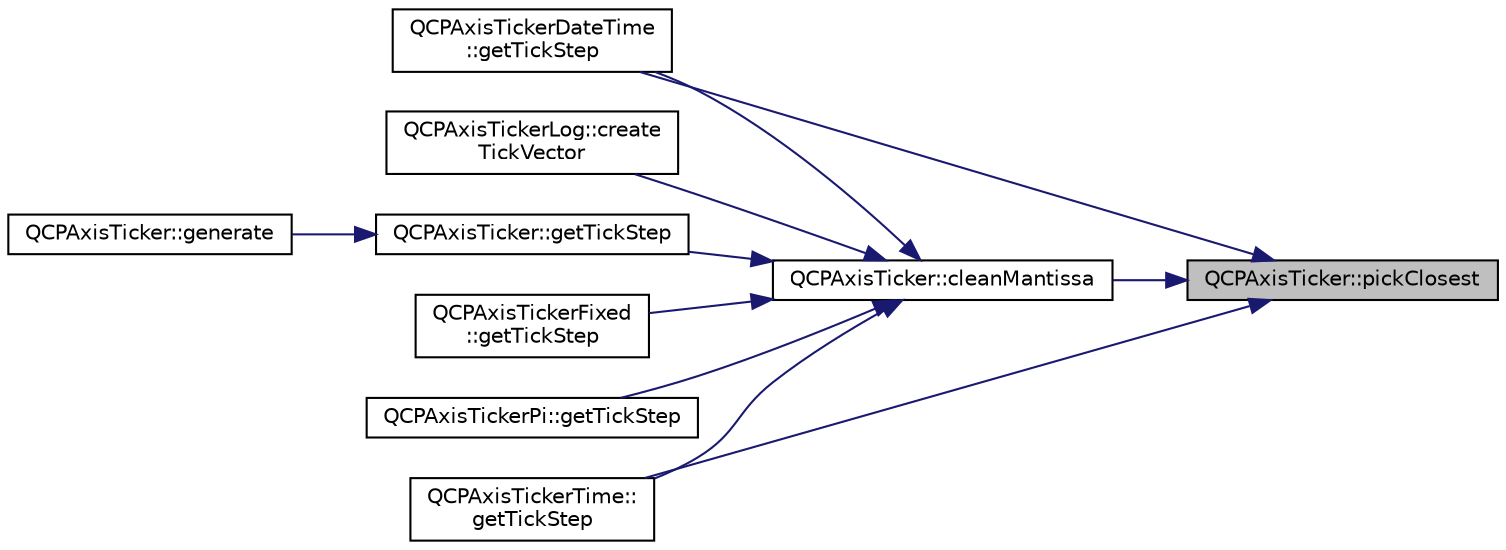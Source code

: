 digraph "QCPAxisTicker::pickClosest"
{
 // LATEX_PDF_SIZE
  edge [fontname="Helvetica",fontsize="10",labelfontname="Helvetica",labelfontsize="10"];
  node [fontname="Helvetica",fontsize="10",shape=record];
  rankdir="RL";
  Node1 [label="QCPAxisTicker::pickClosest",height=0.2,width=0.4,color="black", fillcolor="grey75", style="filled", fontcolor="black",tooltip=" "];
  Node1 -> Node2 [dir="back",color="midnightblue",fontsize="10",style="solid",fontname="Helvetica"];
  Node2 [label="QCPAxisTicker::cleanMantissa",height=0.2,width=0.4,color="black", fillcolor="white", style="filled",URL="$classQCPAxisTicker.html#ac7df6c72876b7abd67c932663a0b0f6a",tooltip=" "];
  Node2 -> Node3 [dir="back",color="midnightblue",fontsize="10",style="solid",fontname="Helvetica"];
  Node3 [label="QCPAxisTickerLog::create\lTickVector",height=0.2,width=0.4,color="black", fillcolor="white", style="filled",URL="$classQCPAxisTickerLog.html#af8873a8d1d2b9392d8f7a73218c889ab",tooltip=" "];
  Node2 -> Node4 [dir="back",color="midnightblue",fontsize="10",style="solid",fontname="Helvetica"];
  Node4 [label="QCPAxisTicker::getTickStep",height=0.2,width=0.4,color="black", fillcolor="white", style="filled",URL="$classQCPAxisTicker.html#a910d69bcec2de37e92d8d4e1ecf201e2",tooltip=" "];
  Node4 -> Node5 [dir="back",color="midnightblue",fontsize="10",style="solid",fontname="Helvetica"];
  Node5 [label="QCPAxisTicker::generate",height=0.2,width=0.4,color="black", fillcolor="white", style="filled",URL="$classQCPAxisTicker.html#aefbd11725678ca824add8cf926cbc856",tooltip=" "];
  Node2 -> Node6 [dir="back",color="midnightblue",fontsize="10",style="solid",fontname="Helvetica"];
  Node6 [label="QCPAxisTickerDateTime\l::getTickStep",height=0.2,width=0.4,color="black", fillcolor="white", style="filled",URL="$classQCPAxisTickerDateTime.html#a0560c14a3f87bb99ab136aca8321b32a",tooltip=" "];
  Node2 -> Node7 [dir="back",color="midnightblue",fontsize="10",style="solid",fontname="Helvetica"];
  Node7 [label="QCPAxisTickerTime::\lgetTickStep",height=0.2,width=0.4,color="black", fillcolor="white", style="filled",URL="$classQCPAxisTickerTime.html#a5615064642090fe193797caea8b98cb4",tooltip=" "];
  Node2 -> Node8 [dir="back",color="midnightblue",fontsize="10",style="solid",fontname="Helvetica"];
  Node8 [label="QCPAxisTickerFixed\l::getTickStep",height=0.2,width=0.4,color="black", fillcolor="white", style="filled",URL="$classQCPAxisTickerFixed.html#a9e99da01ab92a86aed415eef32fed13a",tooltip=" "];
  Node2 -> Node9 [dir="back",color="midnightblue",fontsize="10",style="solid",fontname="Helvetica"];
  Node9 [label="QCPAxisTickerPi::getTickStep",height=0.2,width=0.4,color="black", fillcolor="white", style="filled",URL="$classQCPAxisTickerPi.html#a55301f0072983bd2d7c131a24e1779e7",tooltip=" "];
  Node1 -> Node6 [dir="back",color="midnightblue",fontsize="10",style="solid",fontname="Helvetica"];
  Node1 -> Node7 [dir="back",color="midnightblue",fontsize="10",style="solid",fontname="Helvetica"];
}
